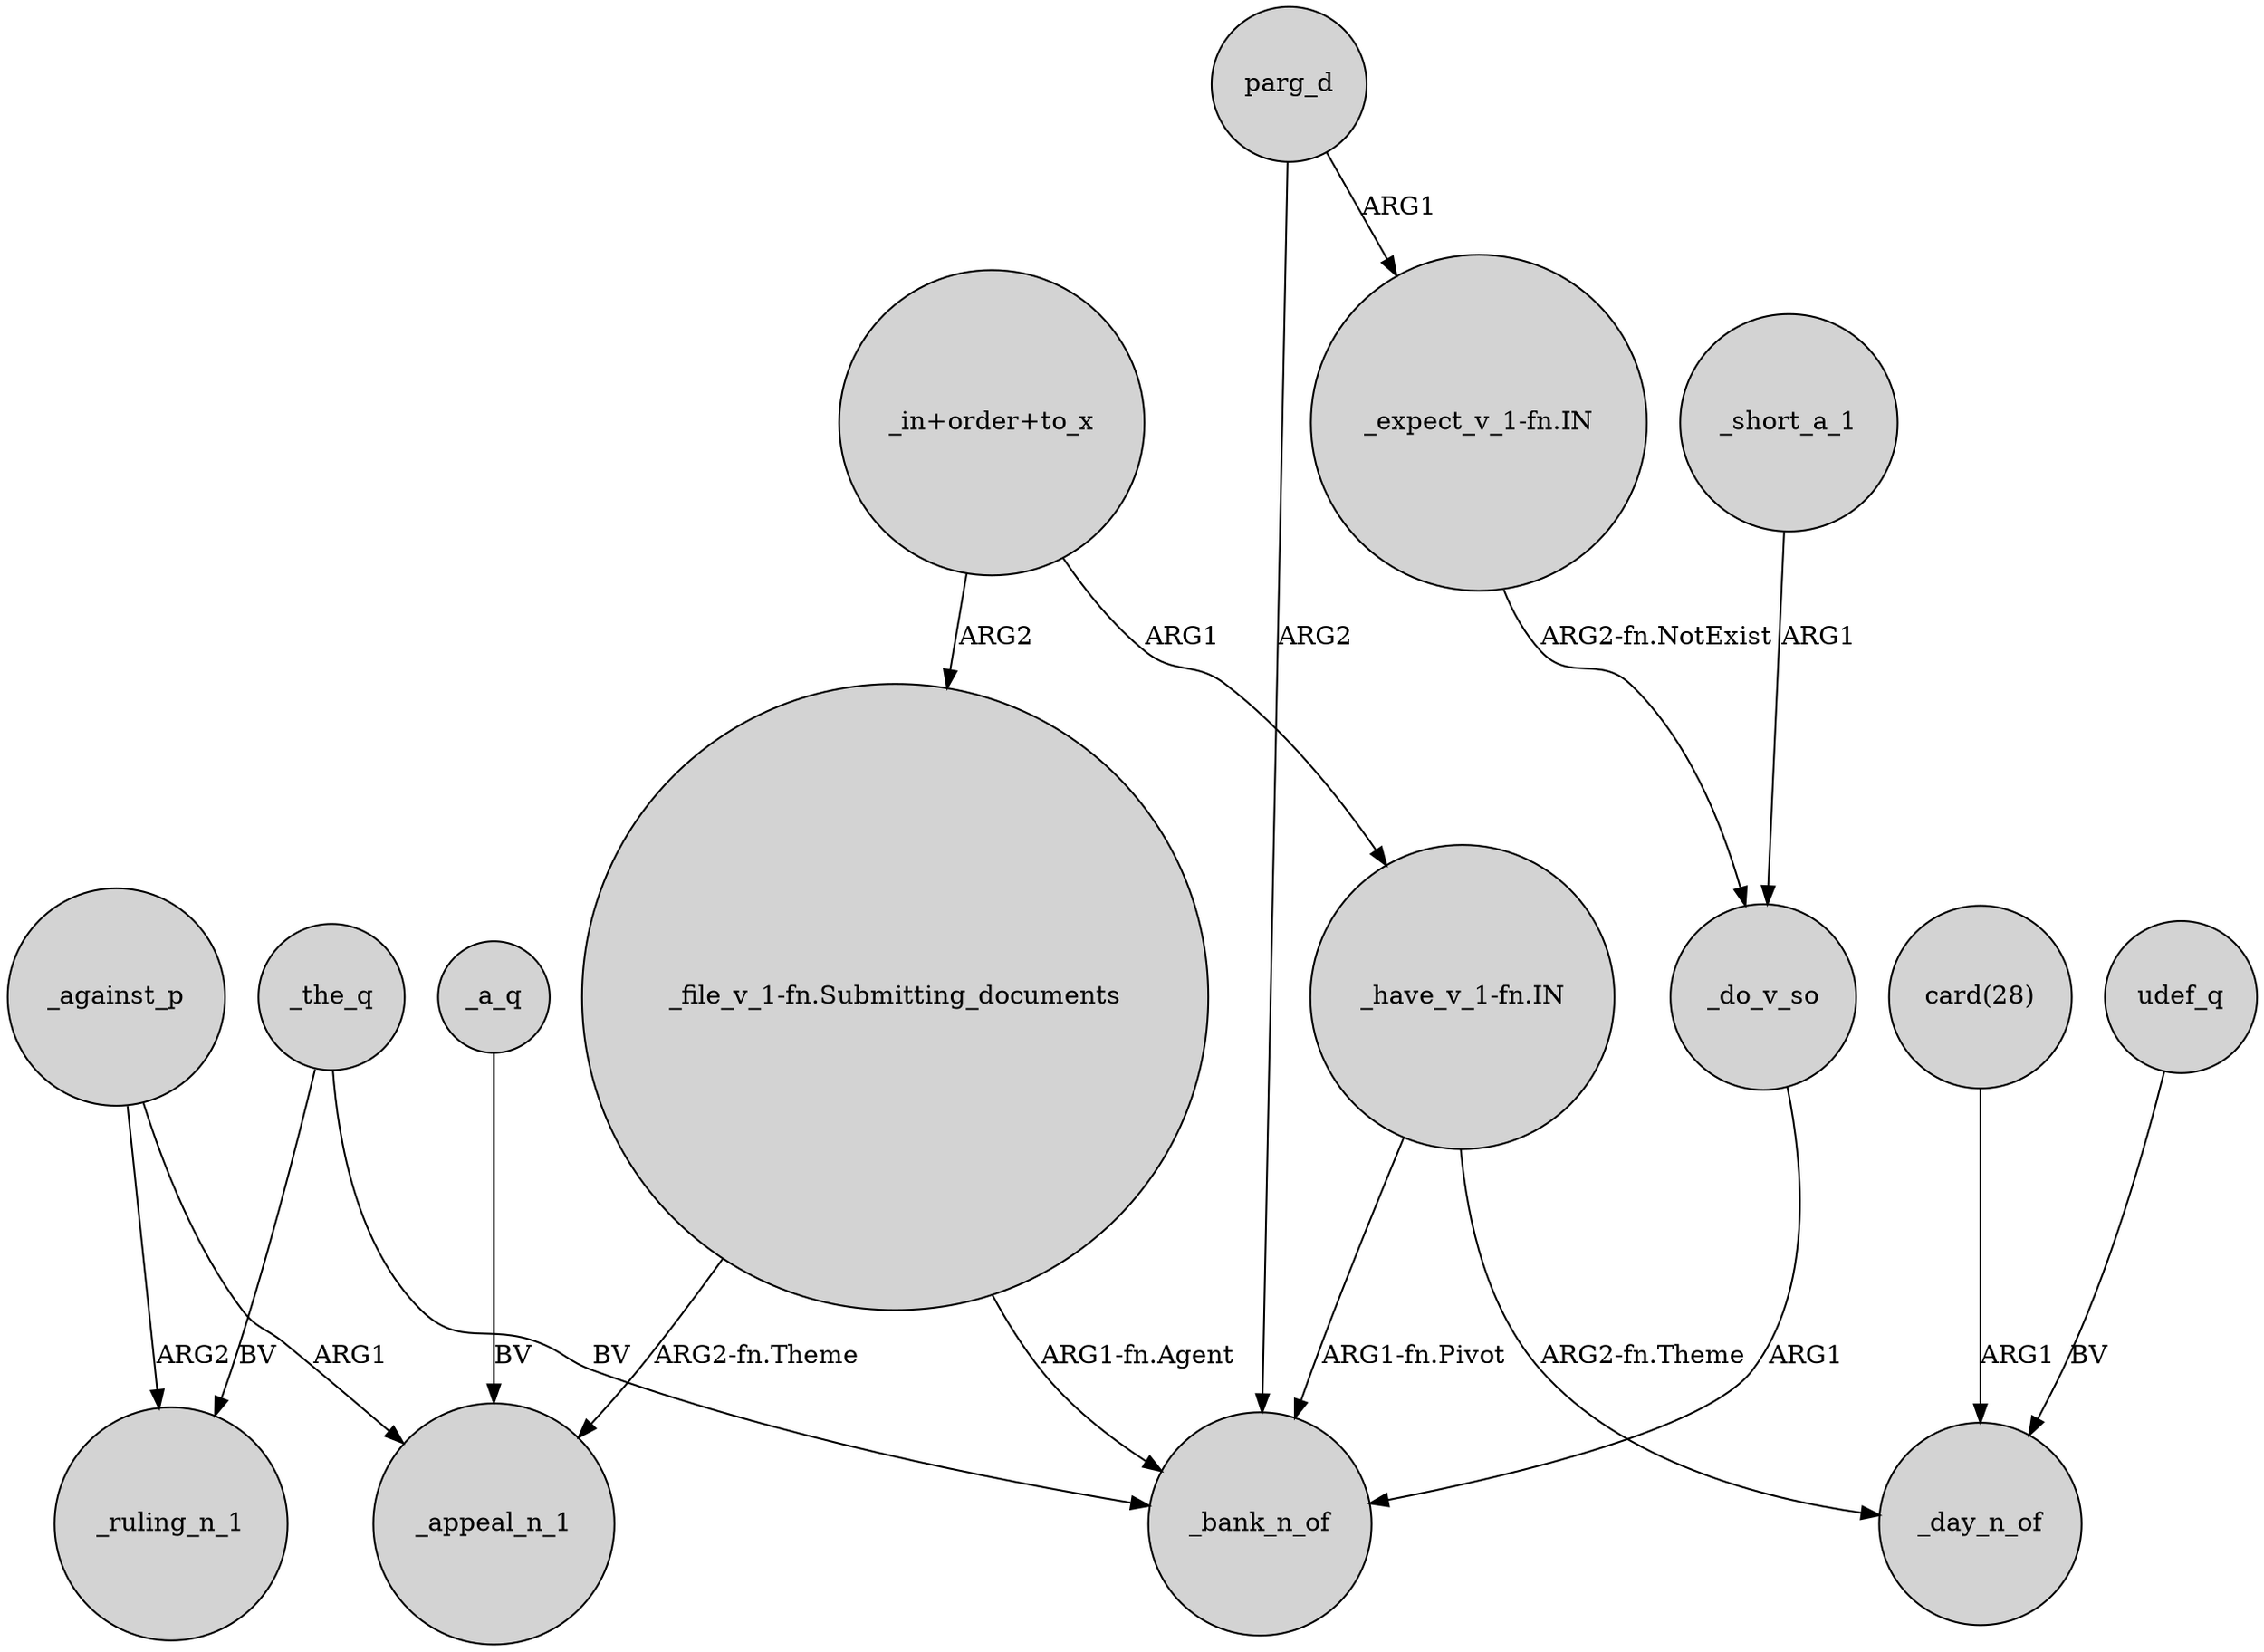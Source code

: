 digraph {
	node [shape=circle style=filled]
	_the_q -> _bank_n_of [label=BV]
	"card(28)" -> _day_n_of [label=ARG1]
	"_file_v_1-fn.Submitting_documents" -> _bank_n_of [label="ARG1-fn.Agent"]
	udef_q -> _day_n_of [label=BV]
	_against_p -> _appeal_n_1 [label=ARG1]
	"_in+order+to_x" -> "_have_v_1-fn.IN" [label=ARG1]
	"_in+order+to_x" -> "_file_v_1-fn.Submitting_documents" [label=ARG2]
	"_file_v_1-fn.Submitting_documents" -> _appeal_n_1 [label="ARG2-fn.Theme"]
	_do_v_so -> _bank_n_of [label=ARG1]
	"_have_v_1-fn.IN" -> _day_n_of [label="ARG2-fn.Theme"]
	_against_p -> _ruling_n_1 [label=ARG2]
	"_expect_v_1-fn.IN" -> _do_v_so [label="ARG2-fn.NotExist"]
	parg_d -> "_expect_v_1-fn.IN" [label=ARG1]
	_short_a_1 -> _do_v_so [label=ARG1]
	_a_q -> _appeal_n_1 [label=BV]
	parg_d -> _bank_n_of [label=ARG2]
	"_have_v_1-fn.IN" -> _bank_n_of [label="ARG1-fn.Pivot"]
	_the_q -> _ruling_n_1 [label=BV]
}
